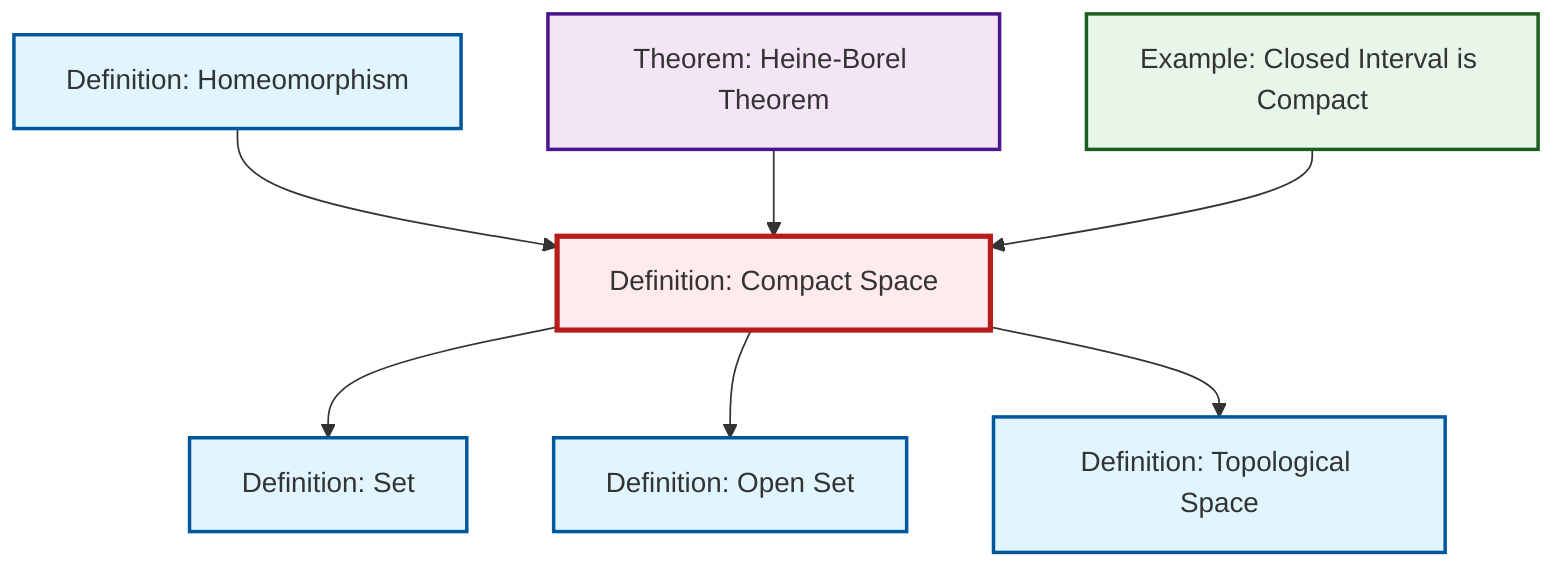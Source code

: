 graph TD
    classDef definition fill:#e1f5fe,stroke:#01579b,stroke-width:2px
    classDef theorem fill:#f3e5f5,stroke:#4a148c,stroke-width:2px
    classDef axiom fill:#fff3e0,stroke:#e65100,stroke-width:2px
    classDef example fill:#e8f5e9,stroke:#1b5e20,stroke-width:2px
    classDef current fill:#ffebee,stroke:#b71c1c,stroke-width:3px
    def-set["Definition: Set"]:::definition
    def-open-set["Definition: Open Set"]:::definition
    ex-closed-interval-compact["Example: Closed Interval is Compact"]:::example
    def-homeomorphism["Definition: Homeomorphism"]:::definition
    thm-heine-borel["Theorem: Heine-Borel Theorem"]:::theorem
    def-compact["Definition: Compact Space"]:::definition
    def-topological-space["Definition: Topological Space"]:::definition
    def-compact --> def-set
    def-homeomorphism --> def-compact
    def-compact --> def-open-set
    thm-heine-borel --> def-compact
    def-compact --> def-topological-space
    ex-closed-interval-compact --> def-compact
    class def-compact current
